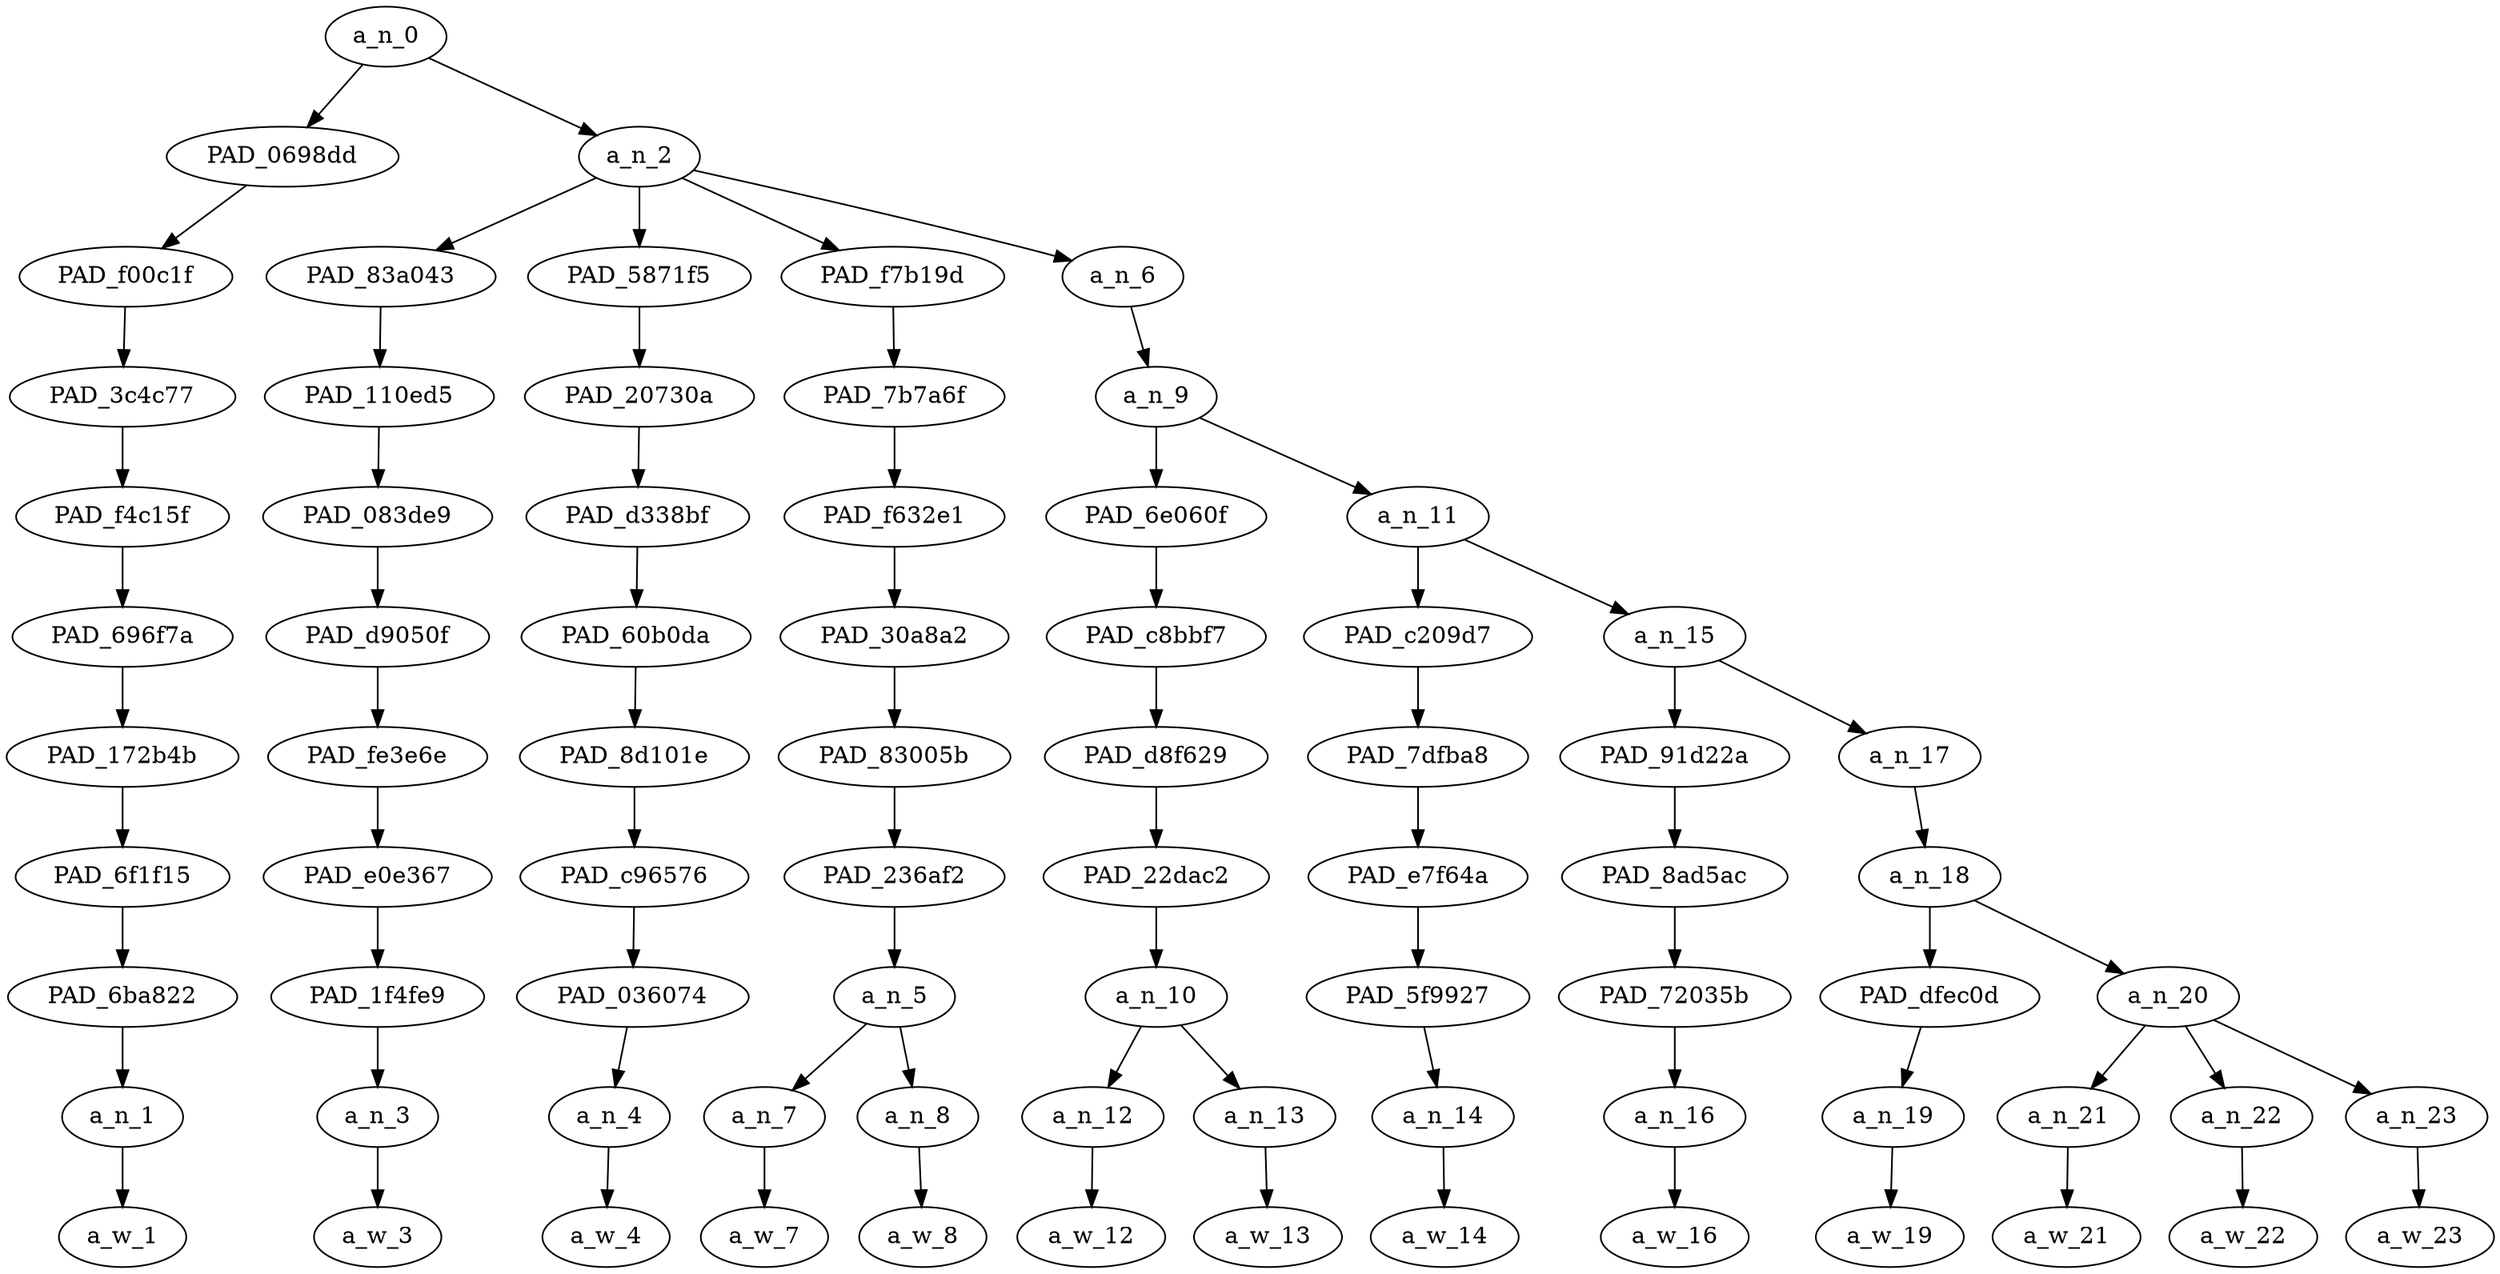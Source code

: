strict digraph "" {
	a_n_0	[div_dir=1,
		index=0,
		level=10,
		pos="1.65625,10!",
		text_span="[0, 1, 2, 3, 4, 5, 6, 7, 8, 9, 10, 11, 12]",
		value=1.00000000];
	PAD_0698dd	[div_dir=1,
		index=0,
		level=9,
		pos="0.0,9!",
		text_span="[0]",
		value=0.04728223];
	a_n_0 -> PAD_0698dd;
	a_n_2	[div_dir=1,
		index=1,
		level=9,
		pos="3.3125,9!",
		text_span="[1, 2, 3, 4, 5, 6, 7, 8, 9, 10, 11, 12]",
		value=0.95227742];
	a_n_0 -> a_n_2;
	PAD_f00c1f	[div_dir=1,
		index=0,
		level=8,
		pos="0.0,8!",
		text_span="[0]",
		value=0.04728223];
	PAD_0698dd -> PAD_f00c1f;
	PAD_3c4c77	[div_dir=1,
		index=0,
		level=7,
		pos="0.0,7!",
		text_span="[0]",
		value=0.04728223];
	PAD_f00c1f -> PAD_3c4c77;
	PAD_f4c15f	[div_dir=1,
		index=0,
		level=6,
		pos="0.0,6!",
		text_span="[0]",
		value=0.04728223];
	PAD_3c4c77 -> PAD_f4c15f;
	PAD_696f7a	[div_dir=1,
		index=0,
		level=5,
		pos="0.0,5!",
		text_span="[0]",
		value=0.04728223];
	PAD_f4c15f -> PAD_696f7a;
	PAD_172b4b	[div_dir=1,
		index=0,
		level=4,
		pos="0.0,4!",
		text_span="[0]",
		value=0.04728223];
	PAD_696f7a -> PAD_172b4b;
	PAD_6f1f15	[div_dir=1,
		index=0,
		level=3,
		pos="0.0,3!",
		text_span="[0]",
		value=0.04728223];
	PAD_172b4b -> PAD_6f1f15;
	PAD_6ba822	[div_dir=1,
		index=0,
		level=2,
		pos="0.0,2!",
		text_span="[0]",
		value=0.04728223];
	PAD_6f1f15 -> PAD_6ba822;
	a_n_1	[div_dir=1,
		index=0,
		level=1,
		pos="0.0,1!",
		text_span="[0]",
		value=0.04728223];
	PAD_6ba822 -> a_n_1;
	a_w_1	[div_dir=0,
		index=0,
		level=0,
		pos="0,0!",
		text_span="[0]",
		value="<user>"];
	a_n_1 -> a_w_1;
	PAD_83a043	[div_dir=1,
		index=1,
		level=8,
		pos="1.0,8!",
		text_span="[1]",
		value=0.04293265];
	a_n_2 -> PAD_83a043;
	PAD_5871f5	[div_dir=1,
		index=2,
		level=8,
		pos="2.0,8!",
		text_span="[2]",
		value=0.04183253];
	a_n_2 -> PAD_5871f5;
	PAD_f7b19d	[div_dir=1,
		index=3,
		level=8,
		pos="3.5,8!",
		text_span="[3, 4]",
		value=0.28915248];
	a_n_2 -> PAD_f7b19d;
	a_n_6	[div_dir=1,
		index=4,
		level=8,
		pos="6.75,8!",
		text_span="[5, 6, 7, 8, 9, 10, 11, 12]",
		value=0.57795790];
	a_n_2 -> a_n_6;
	PAD_110ed5	[div_dir=1,
		index=1,
		level=7,
		pos="1.0,7!",
		text_span="[1]",
		value=0.04293265];
	PAD_83a043 -> PAD_110ed5;
	PAD_083de9	[div_dir=1,
		index=1,
		level=6,
		pos="1.0,6!",
		text_span="[1]",
		value=0.04293265];
	PAD_110ed5 -> PAD_083de9;
	PAD_d9050f	[div_dir=1,
		index=1,
		level=5,
		pos="1.0,5!",
		text_span="[1]",
		value=0.04293265];
	PAD_083de9 -> PAD_d9050f;
	PAD_fe3e6e	[div_dir=1,
		index=1,
		level=4,
		pos="1.0,4!",
		text_span="[1]",
		value=0.04293265];
	PAD_d9050f -> PAD_fe3e6e;
	PAD_e0e367	[div_dir=1,
		index=1,
		level=3,
		pos="1.0,3!",
		text_span="[1]",
		value=0.04293265];
	PAD_fe3e6e -> PAD_e0e367;
	PAD_1f4fe9	[div_dir=1,
		index=1,
		level=2,
		pos="1.0,2!",
		text_span="[1]",
		value=0.04293265];
	PAD_e0e367 -> PAD_1f4fe9;
	a_n_3	[div_dir=1,
		index=1,
		level=1,
		pos="1.0,1!",
		text_span="[1]",
		value=0.04293265];
	PAD_1f4fe9 -> a_n_3;
	a_w_3	[div_dir=0,
		index=1,
		level=0,
		pos="1,0!",
		text_span="[1]",
		value=is];
	a_n_3 -> a_w_3;
	PAD_20730a	[div_dir=1,
		index=2,
		level=7,
		pos="2.0,7!",
		text_span="[2]",
		value=0.04183253];
	PAD_5871f5 -> PAD_20730a;
	PAD_d338bf	[div_dir=1,
		index=2,
		level=6,
		pos="2.0,6!",
		text_span="[2]",
		value=0.04183253];
	PAD_20730a -> PAD_d338bf;
	PAD_60b0da	[div_dir=1,
		index=2,
		level=5,
		pos="2.0,5!",
		text_span="[2]",
		value=0.04183253];
	PAD_d338bf -> PAD_60b0da;
	PAD_8d101e	[div_dir=1,
		index=2,
		level=4,
		pos="2.0,4!",
		text_span="[2]",
		value=0.04183253];
	PAD_60b0da -> PAD_8d101e;
	PAD_c96576	[div_dir=1,
		index=2,
		level=3,
		pos="2.0,3!",
		text_span="[2]",
		value=0.04183253];
	PAD_8d101e -> PAD_c96576;
	PAD_036074	[div_dir=1,
		index=2,
		level=2,
		pos="2.0,2!",
		text_span="[2]",
		value=0.04183253];
	PAD_c96576 -> PAD_036074;
	a_n_4	[div_dir=1,
		index=2,
		level=1,
		pos="2.0,1!",
		text_span="[2]",
		value=0.04183253];
	PAD_036074 -> a_n_4;
	a_w_4	[div_dir=0,
		index=2,
		level=0,
		pos="2,0!",
		text_span="[2]",
		value=it];
	a_n_4 -> a_w_4;
	PAD_7b7a6f	[div_dir=1,
		index=3,
		level=7,
		pos="3.5,7!",
		text_span="[3, 4]",
		value=0.28915248];
	PAD_f7b19d -> PAD_7b7a6f;
	PAD_f632e1	[div_dir=1,
		index=3,
		level=6,
		pos="3.5,6!",
		text_span="[3, 4]",
		value=0.28915248];
	PAD_7b7a6f -> PAD_f632e1;
	PAD_30a8a2	[div_dir=1,
		index=3,
		level=5,
		pos="3.5,5!",
		text_span="[3, 4]",
		value=0.28915248];
	PAD_f632e1 -> PAD_30a8a2;
	PAD_83005b	[div_dir=1,
		index=3,
		level=4,
		pos="3.5,4!",
		text_span="[3, 4]",
		value=0.28915248];
	PAD_30a8a2 -> PAD_83005b;
	PAD_236af2	[div_dir=1,
		index=3,
		level=3,
		pos="3.5,3!",
		text_span="[3, 4]",
		value=0.28915248];
	PAD_83005b -> PAD_236af2;
	a_n_5	[div_dir=1,
		index=3,
		level=2,
		pos="3.5,2!",
		text_span="[3, 4]",
		value=0.28915248];
	PAD_236af2 -> a_n_5;
	a_n_7	[div_dir=-1,
		index=3,
		level=1,
		pos="3.0,1!",
		text_span="[3]",
		value=0.05350884];
	a_n_5 -> a_n_7;
	a_n_8	[div_dir=1,
		index=4,
		level=1,
		pos="4.0,1!",
		text_span="[4]",
		value=0.23545823];
	a_n_5 -> a_n_8;
	a_w_7	[div_dir=0,
		index=3,
		level=0,
		pos="3,0!",
		text_span="[3]",
		value=on];
	a_n_7 -> a_w_7;
	a_w_8	[div_dir=0,
		index=4,
		level=0,
		pos="4,0!",
		text_span="[4]",
		value=wattpad];
	a_n_8 -> a_w_8;
	a_n_9	[div_dir=1,
		index=4,
		level=7,
		pos="6.75,7!",
		text_span="[5, 6, 7, 8, 9, 10, 11, 12]",
		value=0.57770066];
	a_n_6 -> a_n_9;
	PAD_6e060f	[div_dir=-1,
		index=4,
		level=6,
		pos="5.5,6!",
		text_span="[5, 6]",
		value=0.15780917];
	a_n_9 -> PAD_6e060f;
	a_n_11	[div_dir=1,
		index=5,
		level=6,
		pos="8.0,6!",
		text_span="[7, 8, 9, 10, 11, 12]",
		value=0.41963425];
	a_n_9 -> a_n_11;
	PAD_c8bbf7	[div_dir=-1,
		index=4,
		level=5,
		pos="5.5,5!",
		text_span="[5, 6]",
		value=0.15780917];
	PAD_6e060f -> PAD_c8bbf7;
	PAD_d8f629	[div_dir=-1,
		index=4,
		level=4,
		pos="5.5,4!",
		text_span="[5, 6]",
		value=0.15780917];
	PAD_c8bbf7 -> PAD_d8f629;
	PAD_22dac2	[div_dir=-1,
		index=4,
		level=3,
		pos="5.5,3!",
		text_span="[5, 6]",
		value=0.15780917];
	PAD_d8f629 -> PAD_22dac2;
	a_n_10	[div_dir=-1,
		index=4,
		level=2,
		pos="5.5,2!",
		text_span="[5, 6]",
		value=0.15780917];
	PAD_22dac2 -> a_n_10;
	a_n_12	[div_dir=1,
		index=5,
		level=1,
		pos="5.0,1!",
		text_span="[5]",
		value=0.04664238];
	a_n_10 -> a_n_12;
	a_n_13	[div_dir=-1,
		index=6,
		level=1,
		pos="6.0,1!",
		text_span="[6]",
		value=0.11095687];
	a_n_10 -> a_n_13;
	a_w_12	[div_dir=0,
		index=5,
		level=0,
		pos="5,0!",
		text_span="[5]",
		value=a];
	a_n_12 -> a_w_12;
	a_w_13	[div_dir=0,
		index=6,
		level=0,
		pos="6,0!",
		text_span="[6]",
		value=bitch];
	a_n_13 -> a_w_13;
	PAD_c209d7	[div_dir=1,
		index=5,
		level=5,
		pos="7.0,5!",
		text_span="[7]",
		value=0.04417084];
	a_n_11 -> PAD_c209d7;
	a_n_15	[div_dir=1,
		index=6,
		level=5,
		pos="9.0,5!",
		text_span="[8, 9, 10, 11, 12]",
		value=0.37507132];
	a_n_11 -> a_n_15;
	PAD_7dfba8	[div_dir=1,
		index=5,
		level=4,
		pos="7.0,4!",
		text_span="[7]",
		value=0.04417084];
	PAD_c209d7 -> PAD_7dfba8;
	PAD_e7f64a	[div_dir=1,
		index=5,
		level=3,
		pos="7.0,3!",
		text_span="[7]",
		value=0.04417084];
	PAD_7dfba8 -> PAD_e7f64a;
	PAD_5f9927	[div_dir=1,
		index=5,
		level=2,
		pos="7.0,2!",
		text_span="[7]",
		value=0.04417084];
	PAD_e7f64a -> PAD_5f9927;
	a_n_14	[div_dir=1,
		index=7,
		level=1,
		pos="7.0,1!",
		text_span="[7]",
		value=0.04417084];
	PAD_5f9927 -> a_n_14;
	a_w_14	[div_dir=0,
		index=7,
		level=0,
		pos="7,0!",
		text_span="[7]",
		value=is1];
	a_n_14 -> a_w_14;
	PAD_91d22a	[div_dir=-1,
		index=6,
		level=4,
		pos="8.0,4!",
		text_span="[8]",
		value=0.06978838];
	a_n_15 -> PAD_91d22a;
	a_n_17	[div_dir=1,
		index=7,
		level=4,
		pos="10.0,4!",
		text_span="[9, 10, 11, 12]",
		value=0.30490530];
	a_n_15 -> a_n_17;
	PAD_8ad5ac	[div_dir=-1,
		index=6,
		level=3,
		pos="8.0,3!",
		text_span="[8]",
		value=0.06978838];
	PAD_91d22a -> PAD_8ad5ac;
	PAD_72035b	[div_dir=-1,
		index=6,
		level=2,
		pos="8.0,2!",
		text_span="[8]",
		value=0.06978838];
	PAD_8ad5ac -> PAD_72035b;
	a_n_16	[div_dir=-1,
		index=8,
		level=1,
		pos="8.0,1!",
		text_span="[8]",
		value=0.06978838];
	PAD_72035b -> a_n_16;
	a_w_16	[div_dir=0,
		index=8,
		level=0,
		pos="8,0!",
		text_span="[8]",
		value=broke];
	a_n_16 -> a_w_16;
	a_n_18	[div_dir=1,
		index=7,
		level=3,
		pos="10.0,3!",
		text_span="[9, 10, 11, 12]",
		value=0.30445608];
	a_n_17 -> a_n_18;
	PAD_dfec0d	[div_dir=-1,
		index=7,
		level=2,
		pos="9.0,2!",
		text_span="[9]",
		value=0.03766697];
	a_n_18 -> PAD_dfec0d;
	a_n_20	[div_dir=1,
		index=8,
		level=2,
		pos="11.0,2!",
		text_span="[10, 11, 12]",
		value=0.26633989];
	a_n_18 -> a_n_20;
	a_n_19	[div_dir=-1,
		index=9,
		level=1,
		pos="9.0,1!",
		text_span="[9]",
		value=0.03766697];
	PAD_dfec0d -> a_n_19;
	a_w_19	[div_dir=0,
		index=9,
		level=0,
		pos="9,0!",
		text_span="[9]",
		value=to];
	a_n_19 -> a_w_19;
	a_n_21	[div_dir=1,
		index=10,
		level=1,
		pos="10.0,1!",
		text_span="[10]",
		value=0.06491634];
	a_n_20 -> a_n_21;
	a_n_22	[div_dir=1,
		index=11,
		level=1,
		pos="11.0,1!",
		text_span="[11]",
		value=0.04275831];
	a_n_20 -> a_n_22;
	a_n_23	[div_dir=1,
		index=12,
		level=1,
		pos="12.0,1!",
		text_span="[12]",
		value=0.15816882];
	a_n_20 -> a_n_23;
	a_w_21	[div_dir=0,
		index=10,
		level=0,
		pos="10,0!",
		text_span="[10]",
		value=buy];
	a_n_21 -> a_w_21;
	a_w_22	[div_dir=0,
		index=11,
		level=0,
		pos="11,0!",
		text_span="[11]",
		value=it1];
	a_n_22 -> a_w_22;
	a_w_23	[div_dir=0,
		index=12,
		level=0,
		pos="12,0!",
		text_span="[12]",
		value=lmao];
	a_n_23 -> a_w_23;
}
